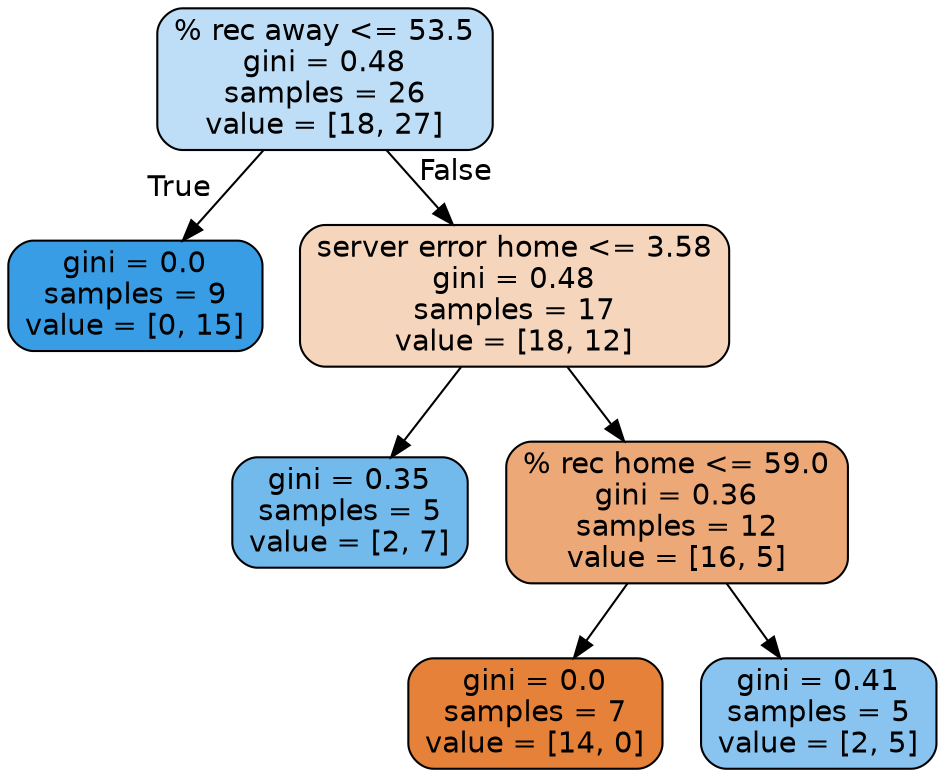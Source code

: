 digraph Tree {
node [shape=box, style="filled, rounded", color="black", fontname="helvetica"] ;
edge [fontname="helvetica"] ;
0 [label="% rec away <= 53.5\ngini = 0.48\nsamples = 26\nvalue = [18, 27]", fillcolor="#bddef6"] ;
1 [label="gini = 0.0\nsamples = 9\nvalue = [0, 15]", fillcolor="#399de5"] ;
0 -> 1 [labeldistance=2.5, labelangle=45, headlabel="True"] ;
2 [label="server error home <= 3.58\ngini = 0.48\nsamples = 17\nvalue = [18, 12]", fillcolor="#f6d5bd"] ;
0 -> 2 [labeldistance=2.5, labelangle=-45, headlabel="False"] ;
3 [label="gini = 0.35\nsamples = 5\nvalue = [2, 7]", fillcolor="#72b9ec"] ;
2 -> 3 ;
4 [label="% rec home <= 59.0\ngini = 0.36\nsamples = 12\nvalue = [16, 5]", fillcolor="#eda877"] ;
2 -> 4 ;
5 [label="gini = 0.0\nsamples = 7\nvalue = [14, 0]", fillcolor="#e58139"] ;
4 -> 5 ;
6 [label="gini = 0.41\nsamples = 5\nvalue = [2, 5]", fillcolor="#88c4ef"] ;
4 -> 6 ;
}